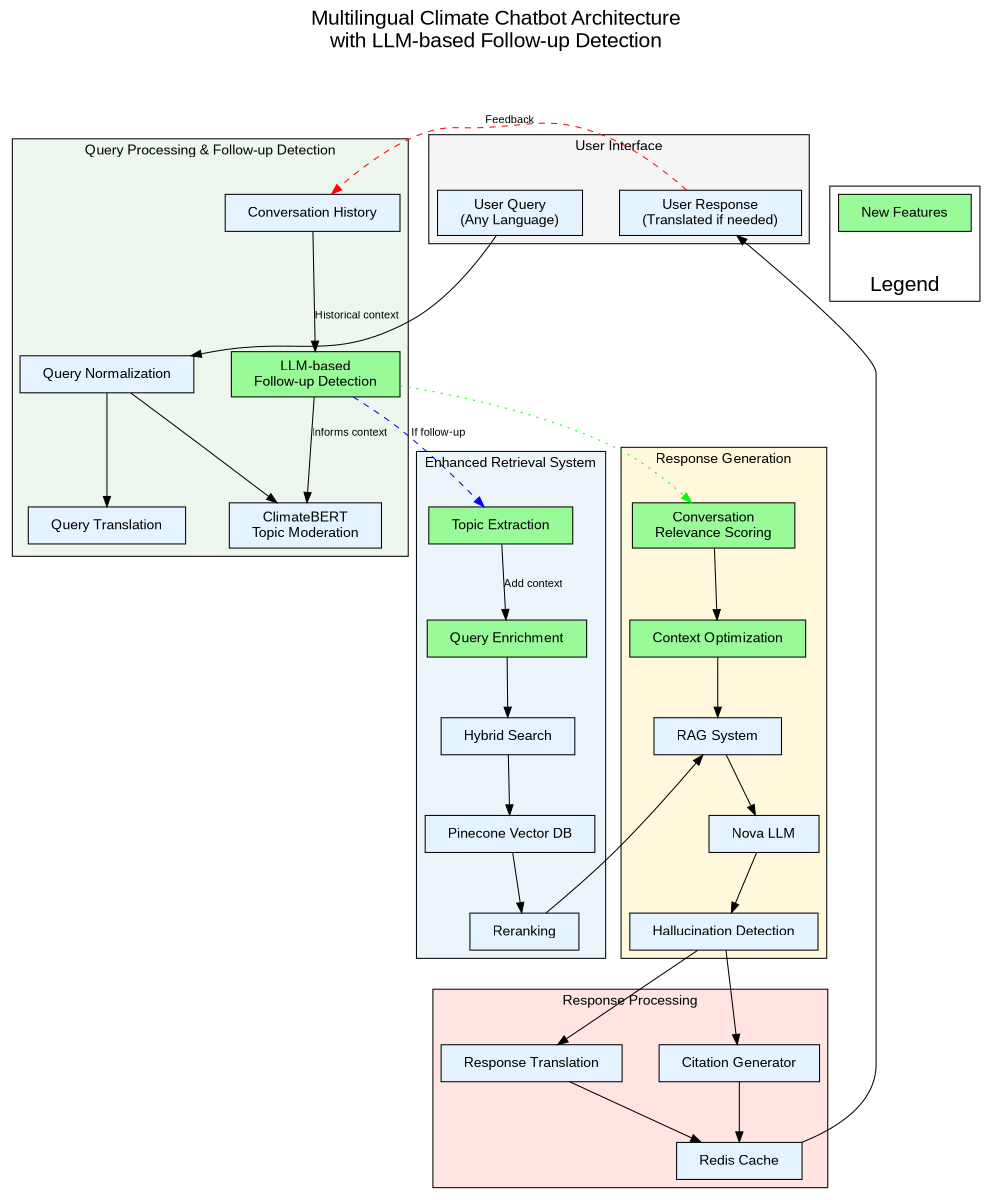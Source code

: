 // Multilingual Climate Chatbot with LLM Follow-up Detection
digraph "Climate Chatbot Architecture" {
	bgcolor=white fontname=Arial nodesep=0.5 rankdir=TB ranksep=0.8 size="11,8"
	node [fillcolor="#E5F2FF" fontname=Arial fontsize=14 margin="0.3,0.1" shape=box style=filled]
	edge [fontname=Arial fontsize=11]
	subgraph cluster_user {
		fillcolor="#F5F5F5" label="User Interface" style=filled
		user_query [label="User Query
(Any Language)"]
		user_response [label="User Response
(Translated if needed)"]
	}
	subgraph cluster_input {
		fillcolor="#EDF7ED" label="Query Processing & Follow-up Detection" style=filled
		llm_classifier [label="LLM-based
Follow-up Detection" fillcolor="#98FB98" shape=box style=filled]
		topic_moderation [label="ClimateBERT
Topic Moderation"]
		query_processing [label="Query Normalization"]
		translation [label="Query Translation"]
		conversation_history [label="Conversation History"]
	}
	subgraph cluster_retrieval {
		fillcolor="#EBF5FA" label="Enhanced Retrieval System" style=filled
		topic_extraction [label="Topic Extraction" fillcolor="#98FB98" style=filled]
		query_enrichment [label="Query Enrichment" fillcolor="#98FB98" style=filled]
		hybrid_search [label="Hybrid Search"]
		reranking [label=Reranking]
		pinecone [label="Pinecone Vector DB"]
	}
	subgraph cluster_generation {
		fillcolor="#FFF8DC" label="Response Generation" style=filled
		relevance_scoring [label="Conversation
Relevance Scoring" fillcolor="#98FB98" style=filled]
		context_optimization [label="Context Optimization" fillcolor="#98FB98" style=filled]
		rag_system [label="RAG System"]
		nova_llm [label="Nova LLM"]
		hallucination_check [label="Hallucination Detection"]
	}
	subgraph cluster_output {
		fillcolor="#FFE4E1" label="Response Processing" style=filled
		response_translation [label="Response Translation"]
		citation_generator [label="Citation Generator"]
		redis_cache [label="Redis Cache"]
	}
	user_query -> query_processing
	redis_cache -> user_response
	query_processing -> topic_moderation
	query_processing -> translation
	conversation_history -> llm_classifier [label="Historical context"]
	user_response -> conversation_history [label=Feedback color=red style=dashed]
	llm_classifier -> topic_moderation [label="Informs context"]
	llm_classifier -> topic_extraction [label="If follow-up" color=blue style=dashed]
	topic_extraction -> query_enrichment [label="Add context"]
	query_enrichment -> hybrid_search
	hybrid_search -> pinecone
	pinecone -> reranking
	llm_classifier -> relevance_scoring [color=green style=dotted]
	relevance_scoring -> context_optimization
	reranking -> rag_system
	context_optimization -> rag_system
	rag_system -> nova_llm
	nova_llm -> hallucination_check
	hallucination_check -> response_translation
	hallucination_check -> citation_generator
	response_translation -> redis_cache
	citation_generator -> redis_cache
	fontsize=20 label="Multilingual Climate Chatbot Architecture
with LLM-based Follow-up Detection" labelloc=t
	subgraph cluster_legend {
		fillcolor=white label=Legend labelloc=b style=filled
		new_feature [label="New Features" fillcolor="#98FB98" style=filled]
	}
}

